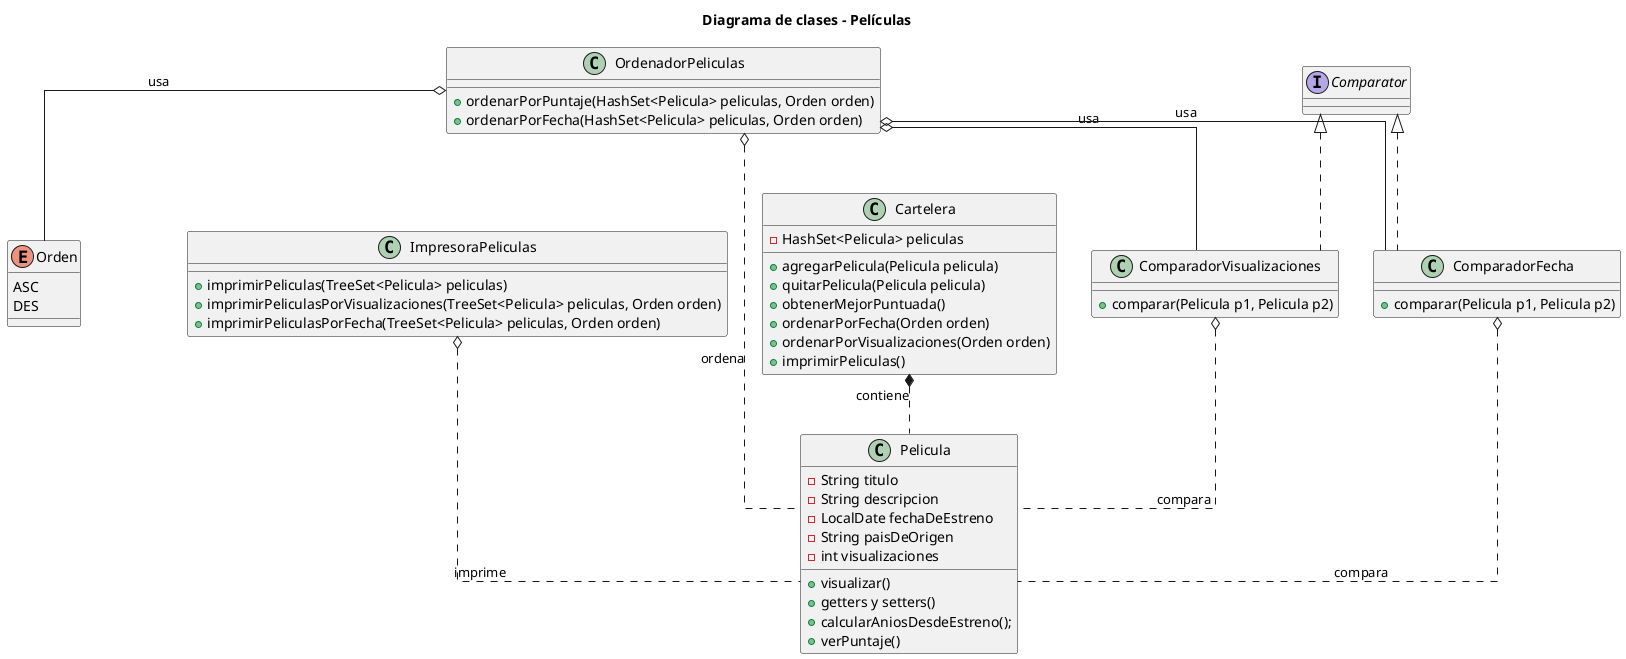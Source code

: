 @startuml
'https://plantuml.com/class-diagram

skinparam Linetype ortho
title "Diagrama de clases - Películas"

enum Orden {
    ASC
    DES
}

class Pelicula {
    - String titulo
    - String descripcion
    - LocalDate fechaDeEstreno
    - String paisDeOrigen
    - int visualizaciones

    + visualizar()
    + getters y setters()
    + calcularAniosDesdeEstreno();
    + verPuntaje()
}

class Cartelera {
    - HashSet<Pelicula> peliculas

    + agregarPelicula(Pelicula pelicula)
    + quitarPelicula(Pelicula pelicula)
    + obtenerMejorPuntuada()
    + ordenarPorFecha(Orden orden)
    + ordenarPorVisualizaciones(Orden orden)
    + imprimirPeliculas()
}

class ComparadorVisualizaciones implements Comparator {
    + comparar(Pelicula p1, Pelicula p2)
}

class ComparadorFecha implements Comparator{
    + comparar(Pelicula p1, Pelicula p2)
}

class OrdenadorPeliculas {
    + ordenarPorPuntaje(HashSet<Pelicula> peliculas, Orden orden)
    + ordenarPorFecha(HashSet<Pelicula> peliculas, Orden orden)
}

class ImpresoraPeliculas {
    + imprimirPeliculas(TreeSet<Pelicula> peliculas)
    + imprimirPeliculasPorVisualizaciones(TreeSet<Pelicula> peliculas, Orden orden)
    + imprimirPeliculasPorFecha(TreeSet<Pelicula> peliculas, Orden orden)
}

' relaciones
Cartelera *.. Pelicula : contiene
OrdenadorPeliculas o.. Pelicula : ordena
ImpresoraPeliculas o.. Pelicula : imprime
ComparadorVisualizaciones o.. Pelicula : compara
ComparadorFecha o.. Pelicula : compara
OrdenadorPeliculas o-- ComparadorVisualizaciones : usa
OrdenadorPeliculas o-- ComparadorFecha : usa
OrdenadorPeliculas o-- Orden : usa

@enduml